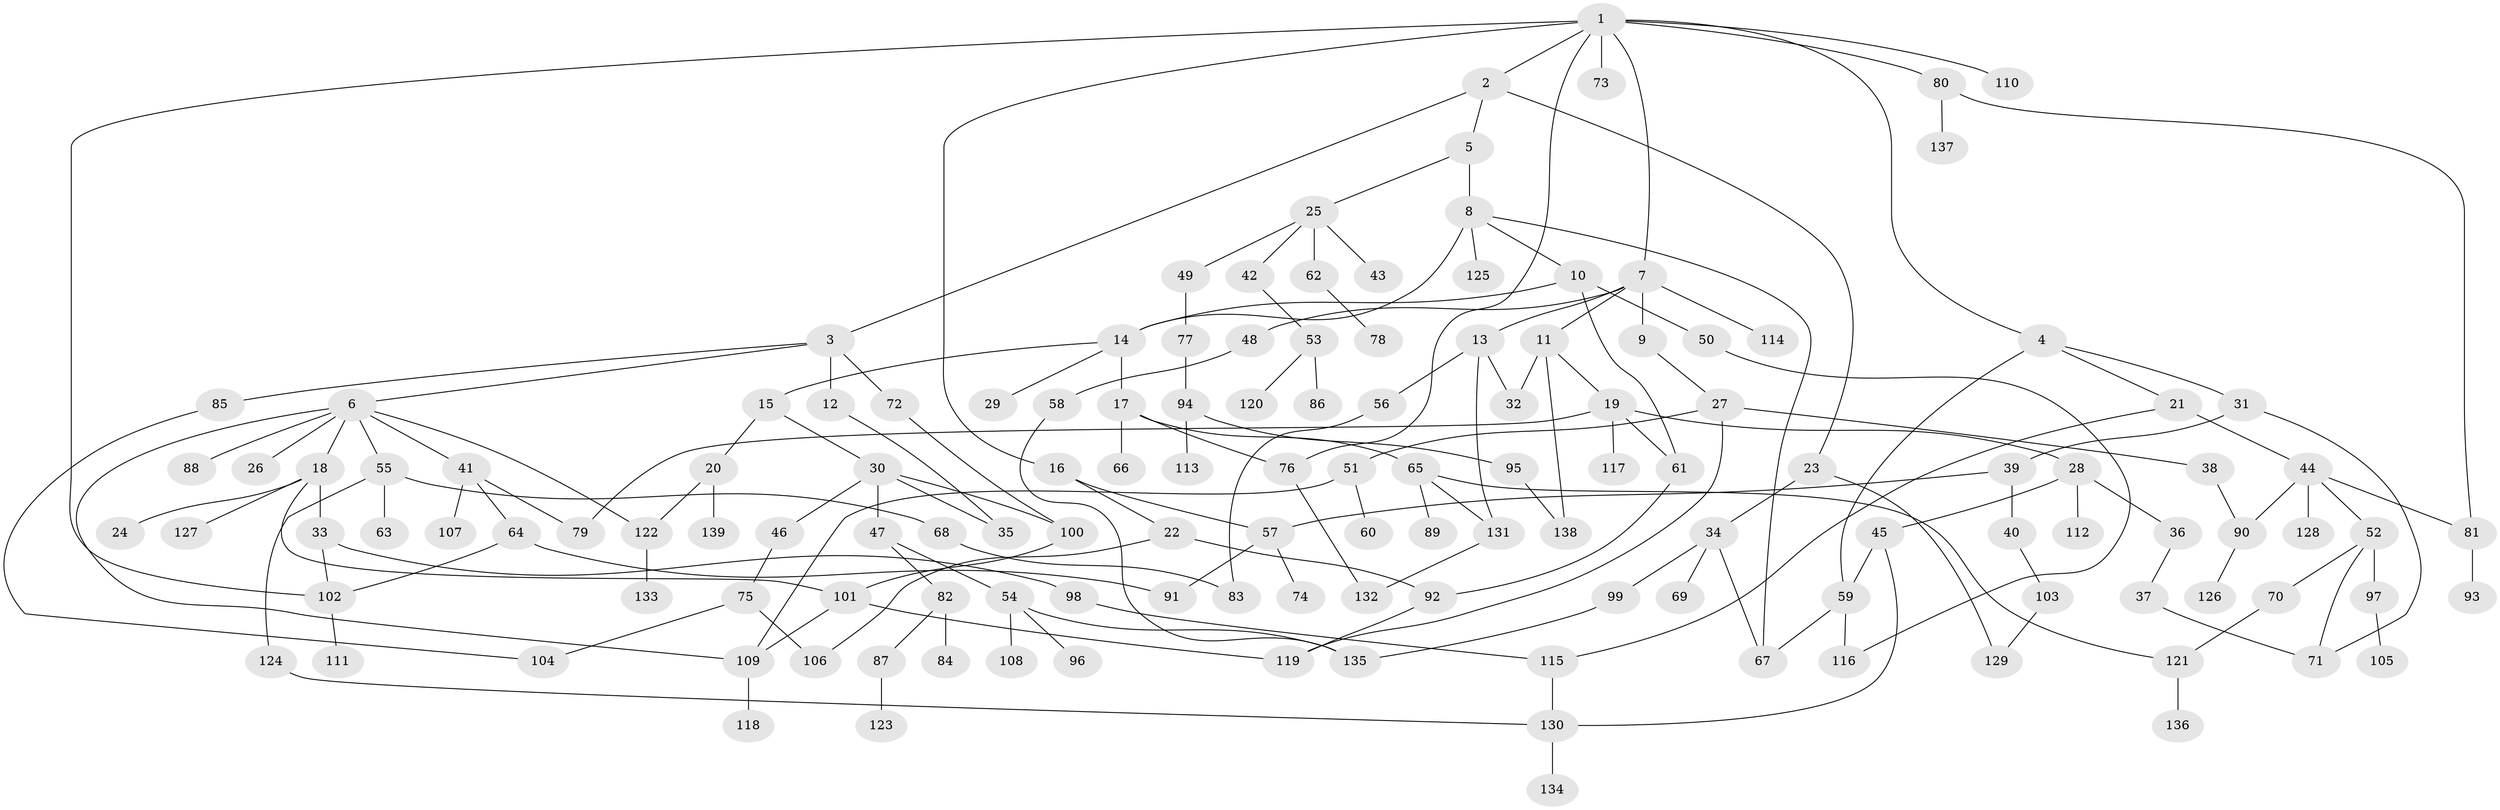 // Generated by graph-tools (version 1.1) at 2025/13/03/09/25 04:13:22]
// undirected, 139 vertices, 177 edges
graph export_dot {
graph [start="1"]
  node [color=gray90,style=filled];
  1;
  2;
  3;
  4;
  5;
  6;
  7;
  8;
  9;
  10;
  11;
  12;
  13;
  14;
  15;
  16;
  17;
  18;
  19;
  20;
  21;
  22;
  23;
  24;
  25;
  26;
  27;
  28;
  29;
  30;
  31;
  32;
  33;
  34;
  35;
  36;
  37;
  38;
  39;
  40;
  41;
  42;
  43;
  44;
  45;
  46;
  47;
  48;
  49;
  50;
  51;
  52;
  53;
  54;
  55;
  56;
  57;
  58;
  59;
  60;
  61;
  62;
  63;
  64;
  65;
  66;
  67;
  68;
  69;
  70;
  71;
  72;
  73;
  74;
  75;
  76;
  77;
  78;
  79;
  80;
  81;
  82;
  83;
  84;
  85;
  86;
  87;
  88;
  89;
  90;
  91;
  92;
  93;
  94;
  95;
  96;
  97;
  98;
  99;
  100;
  101;
  102;
  103;
  104;
  105;
  106;
  107;
  108;
  109;
  110;
  111;
  112;
  113;
  114;
  115;
  116;
  117;
  118;
  119;
  120;
  121;
  122;
  123;
  124;
  125;
  126;
  127;
  128;
  129;
  130;
  131;
  132;
  133;
  134;
  135;
  136;
  137;
  138;
  139;
  1 -- 2;
  1 -- 4;
  1 -- 7;
  1 -- 16;
  1 -- 73;
  1 -- 80;
  1 -- 110;
  1 -- 76;
  1 -- 102;
  2 -- 3;
  2 -- 5;
  2 -- 23;
  3 -- 6;
  3 -- 12;
  3 -- 72;
  3 -- 85;
  4 -- 21;
  4 -- 31;
  4 -- 59;
  5 -- 8;
  5 -- 25;
  6 -- 18;
  6 -- 26;
  6 -- 41;
  6 -- 55;
  6 -- 88;
  6 -- 122;
  6 -- 109;
  7 -- 9;
  7 -- 11;
  7 -- 13;
  7 -- 48;
  7 -- 114;
  8 -- 10;
  8 -- 67;
  8 -- 125;
  8 -- 14;
  9 -- 27;
  10 -- 14;
  10 -- 50;
  10 -- 61;
  11 -- 19;
  11 -- 32;
  11 -- 138;
  12 -- 35;
  13 -- 56;
  13 -- 131;
  13 -- 32;
  14 -- 15;
  14 -- 17;
  14 -- 29;
  15 -- 20;
  15 -- 30;
  16 -- 22;
  16 -- 57;
  17 -- 65;
  17 -- 66;
  17 -- 76;
  18 -- 24;
  18 -- 33;
  18 -- 101;
  18 -- 127;
  19 -- 28;
  19 -- 61;
  19 -- 79;
  19 -- 117;
  20 -- 139;
  20 -- 122;
  21 -- 44;
  21 -- 115;
  22 -- 106;
  22 -- 92;
  23 -- 34;
  23 -- 129;
  25 -- 42;
  25 -- 43;
  25 -- 49;
  25 -- 62;
  27 -- 38;
  27 -- 51;
  27 -- 119;
  28 -- 36;
  28 -- 45;
  28 -- 112;
  30 -- 46;
  30 -- 47;
  30 -- 100;
  30 -- 35;
  31 -- 39;
  31 -- 71;
  33 -- 98;
  33 -- 102;
  34 -- 69;
  34 -- 99;
  34 -- 67;
  36 -- 37;
  37 -- 71;
  38 -- 90;
  39 -- 40;
  39 -- 57;
  40 -- 103;
  41 -- 64;
  41 -- 107;
  41 -- 79;
  42 -- 53;
  44 -- 52;
  44 -- 128;
  44 -- 81;
  44 -- 90;
  45 -- 59;
  45 -- 130;
  46 -- 75;
  47 -- 54;
  47 -- 82;
  48 -- 58;
  49 -- 77;
  50 -- 116;
  51 -- 60;
  51 -- 109;
  52 -- 70;
  52 -- 97;
  52 -- 71;
  53 -- 86;
  53 -- 120;
  54 -- 96;
  54 -- 108;
  54 -- 135;
  55 -- 63;
  55 -- 68;
  55 -- 124;
  56 -- 83;
  57 -- 74;
  57 -- 91;
  58 -- 135;
  59 -- 116;
  59 -- 67;
  61 -- 92;
  62 -- 78;
  64 -- 102;
  64 -- 91;
  65 -- 89;
  65 -- 121;
  65 -- 131;
  68 -- 83;
  70 -- 121;
  72 -- 100;
  75 -- 104;
  75 -- 106;
  76 -- 132;
  77 -- 94;
  80 -- 81;
  80 -- 137;
  81 -- 93;
  82 -- 84;
  82 -- 87;
  85 -- 104;
  87 -- 123;
  90 -- 126;
  92 -- 119;
  94 -- 95;
  94 -- 113;
  95 -- 138;
  97 -- 105;
  98 -- 115;
  99 -- 135;
  100 -- 101;
  101 -- 109;
  101 -- 119;
  102 -- 111;
  103 -- 129;
  109 -- 118;
  115 -- 130;
  121 -- 136;
  122 -- 133;
  124 -- 130;
  130 -- 134;
  131 -- 132;
}
